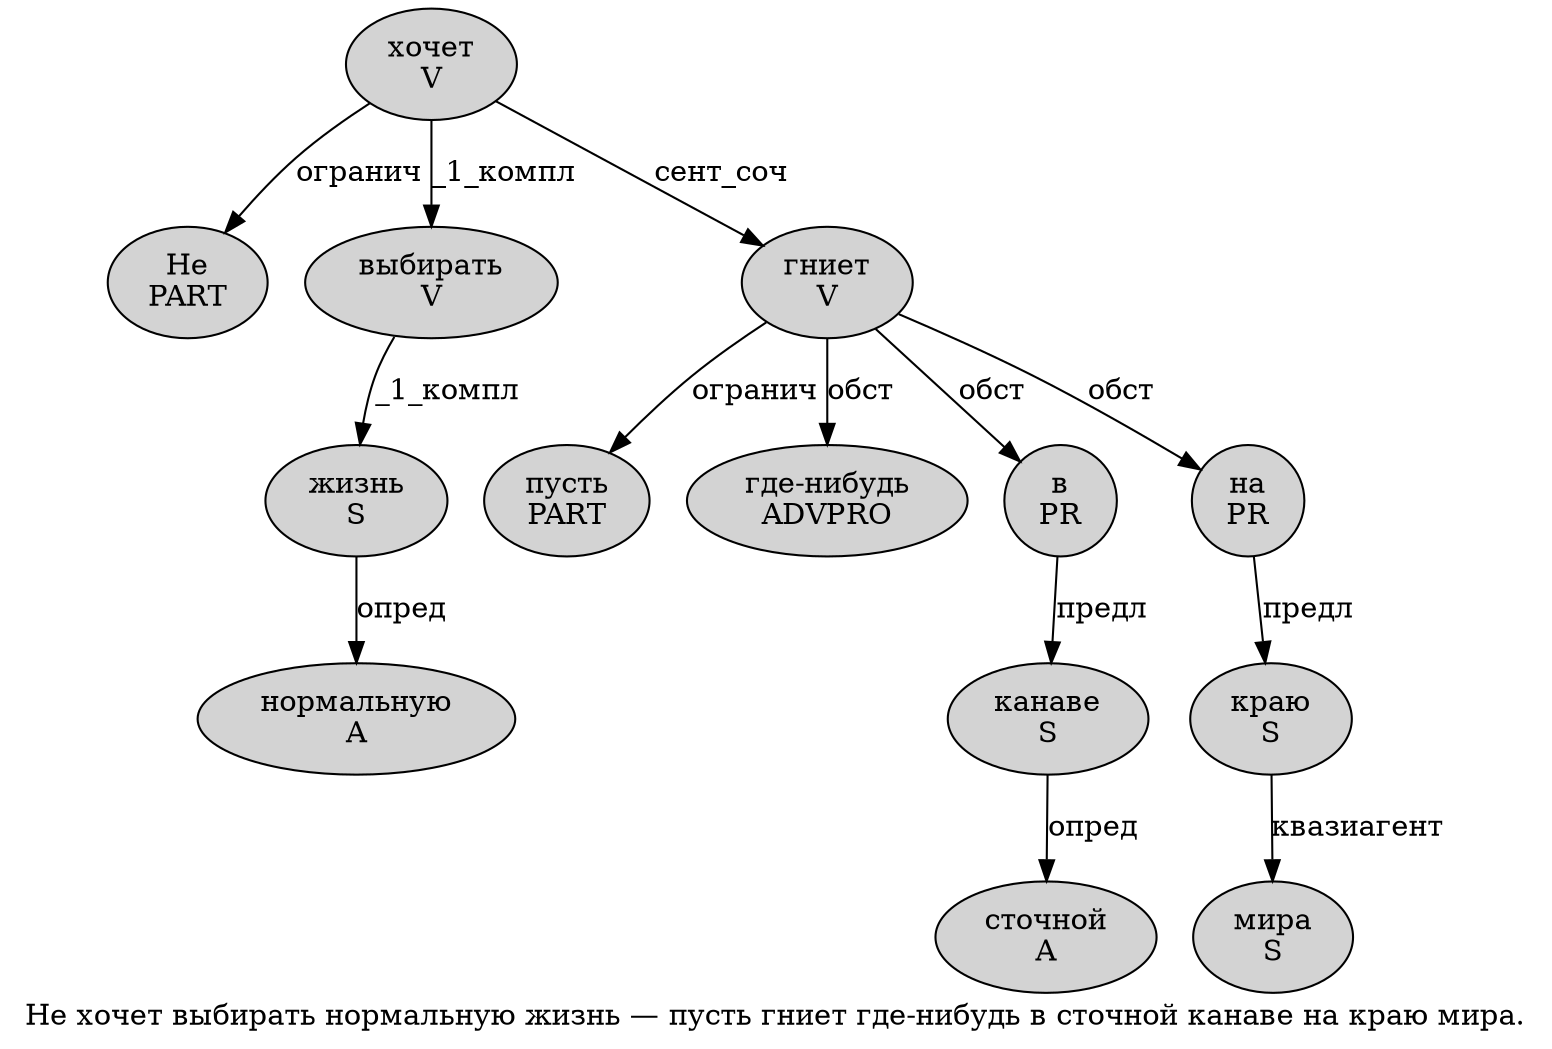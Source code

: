 digraph SENTENCE_3817 {
	graph [label="Не хочет выбирать нормальную жизнь — пусть гниет где-нибудь в сточной канаве на краю мира."]
	node [style=filled]
		0 [label="Не
PART" color="" fillcolor=lightgray penwidth=1 shape=ellipse]
		1 [label="хочет
V" color="" fillcolor=lightgray penwidth=1 shape=ellipse]
		2 [label="выбирать
V" color="" fillcolor=lightgray penwidth=1 shape=ellipse]
		3 [label="нормальную
A" color="" fillcolor=lightgray penwidth=1 shape=ellipse]
		4 [label="жизнь
S" color="" fillcolor=lightgray penwidth=1 shape=ellipse]
		6 [label="пусть
PART" color="" fillcolor=lightgray penwidth=1 shape=ellipse]
		7 [label="гниет
V" color="" fillcolor=lightgray penwidth=1 shape=ellipse]
		8 [label="где-нибудь
ADVPRO" color="" fillcolor=lightgray penwidth=1 shape=ellipse]
		9 [label="в
PR" color="" fillcolor=lightgray penwidth=1 shape=ellipse]
		10 [label="сточной
A" color="" fillcolor=lightgray penwidth=1 shape=ellipse]
		11 [label="канаве
S" color="" fillcolor=lightgray penwidth=1 shape=ellipse]
		12 [label="на
PR" color="" fillcolor=lightgray penwidth=1 shape=ellipse]
		13 [label="краю
S" color="" fillcolor=lightgray penwidth=1 shape=ellipse]
		14 [label="мира
S" color="" fillcolor=lightgray penwidth=1 shape=ellipse]
			1 -> 0 [label="огранич"]
			1 -> 2 [label="_1_компл"]
			1 -> 7 [label="сент_соч"]
			13 -> 14 [label="квазиагент"]
			12 -> 13 [label="предл"]
			4 -> 3 [label="опред"]
			7 -> 6 [label="огранич"]
			7 -> 8 [label="обст"]
			7 -> 9 [label="обст"]
			7 -> 12 [label="обст"]
			2 -> 4 [label="_1_компл"]
			9 -> 11 [label="предл"]
			11 -> 10 [label="опред"]
}